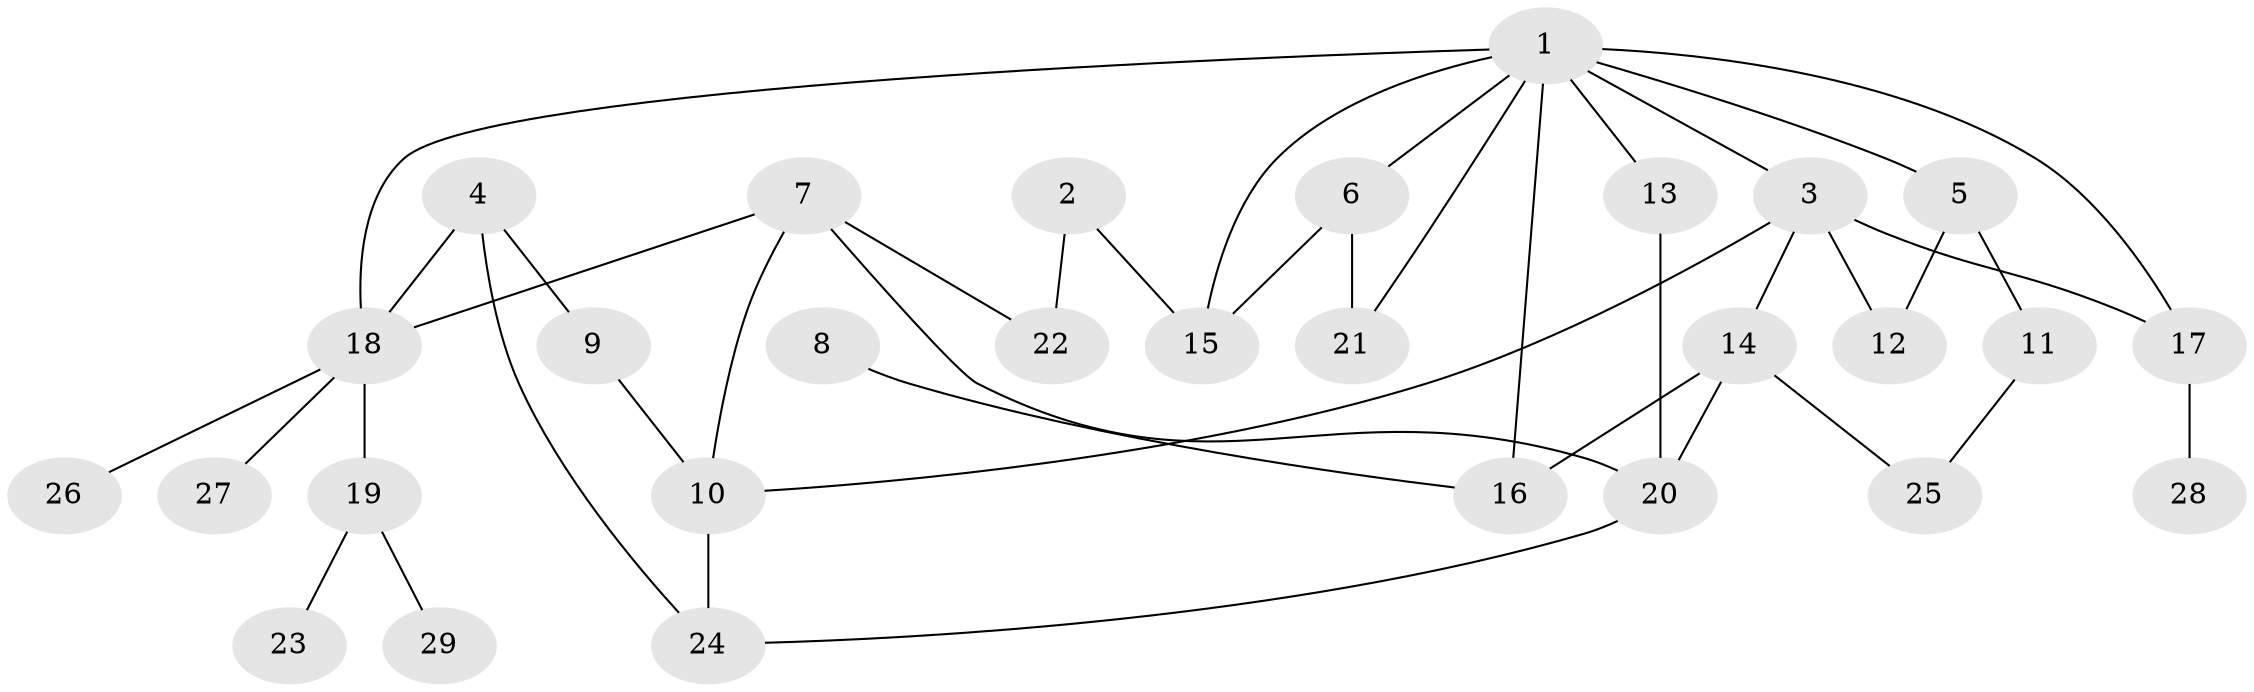 // original degree distribution, {7: 0.017241379310344827, 3: 0.2413793103448276, 4: 0.13793103448275862, 5: 0.05172413793103448, 2: 0.2413793103448276, 1: 0.3103448275862069}
// Generated by graph-tools (version 1.1) at 2025/25/03/09/25 03:25:36]
// undirected, 29 vertices, 41 edges
graph export_dot {
graph [start="1"]
  node [color=gray90,style=filled];
  1;
  2;
  3;
  4;
  5;
  6;
  7;
  8;
  9;
  10;
  11;
  12;
  13;
  14;
  15;
  16;
  17;
  18;
  19;
  20;
  21;
  22;
  23;
  24;
  25;
  26;
  27;
  28;
  29;
  1 -- 3 [weight=1.0];
  1 -- 5 [weight=1.0];
  1 -- 6 [weight=1.0];
  1 -- 13 [weight=1.0];
  1 -- 15 [weight=1.0];
  1 -- 16 [weight=1.0];
  1 -- 17 [weight=1.0];
  1 -- 18 [weight=1.0];
  1 -- 21 [weight=1.0];
  2 -- 15 [weight=1.0];
  2 -- 22 [weight=1.0];
  3 -- 10 [weight=1.0];
  3 -- 12 [weight=1.0];
  3 -- 14 [weight=1.0];
  3 -- 17 [weight=1.0];
  4 -- 9 [weight=1.0];
  4 -- 18 [weight=1.0];
  4 -- 24 [weight=1.0];
  5 -- 11 [weight=1.0];
  5 -- 12 [weight=1.0];
  6 -- 15 [weight=1.0];
  6 -- 21 [weight=1.0];
  7 -- 10 [weight=1.0];
  7 -- 18 [weight=1.0];
  7 -- 20 [weight=1.0];
  7 -- 22 [weight=1.0];
  8 -- 16 [weight=1.0];
  9 -- 10 [weight=1.0];
  10 -- 24 [weight=1.0];
  11 -- 25 [weight=1.0];
  13 -- 20 [weight=1.0];
  14 -- 16 [weight=1.0];
  14 -- 20 [weight=2.0];
  14 -- 25 [weight=1.0];
  17 -- 28 [weight=1.0];
  18 -- 19 [weight=1.0];
  18 -- 26 [weight=1.0];
  18 -- 27 [weight=1.0];
  19 -- 23 [weight=1.0];
  19 -- 29 [weight=1.0];
  20 -- 24 [weight=1.0];
}
